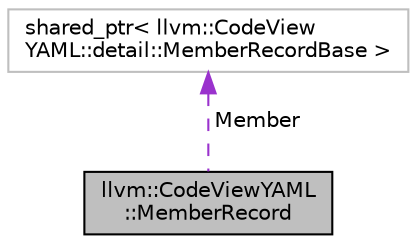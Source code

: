digraph "llvm::CodeViewYAML::MemberRecord"
{
 // LATEX_PDF_SIZE
  bgcolor="transparent";
  edge [fontname="Helvetica",fontsize="10",labelfontname="Helvetica",labelfontsize="10"];
  node [fontname="Helvetica",fontsize="10",shape=record];
  Node1 [label="llvm::CodeViewYAML\l::MemberRecord",height=0.2,width=0.4,color="black", fillcolor="grey75", style="filled", fontcolor="black",tooltip=" "];
  Node2 -> Node1 [dir="back",color="darkorchid3",fontsize="10",style="dashed",label=" Member" ,fontname="Helvetica"];
  Node2 [label="shared_ptr\< llvm::CodeView\lYAML::detail::MemberRecordBase \>",height=0.2,width=0.4,color="grey75",tooltip=" "];
}
